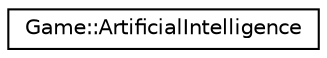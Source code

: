 digraph "Graphical Class Hierarchy"
{
 // LATEX_PDF_SIZE
  edge [fontname="Helvetica",fontsize="10",labelfontname="Helvetica",labelfontsize="10"];
  node [fontname="Helvetica",fontsize="10",shape=record];
  rankdir="LR";
  Node0 [label="Game::ArtificialIntelligence",height=0.2,width=0.4,color="black", fillcolor="white", style="filled",URL="$class_game_1_1_artificial_intelligence.html",tooltip=" "];
}
